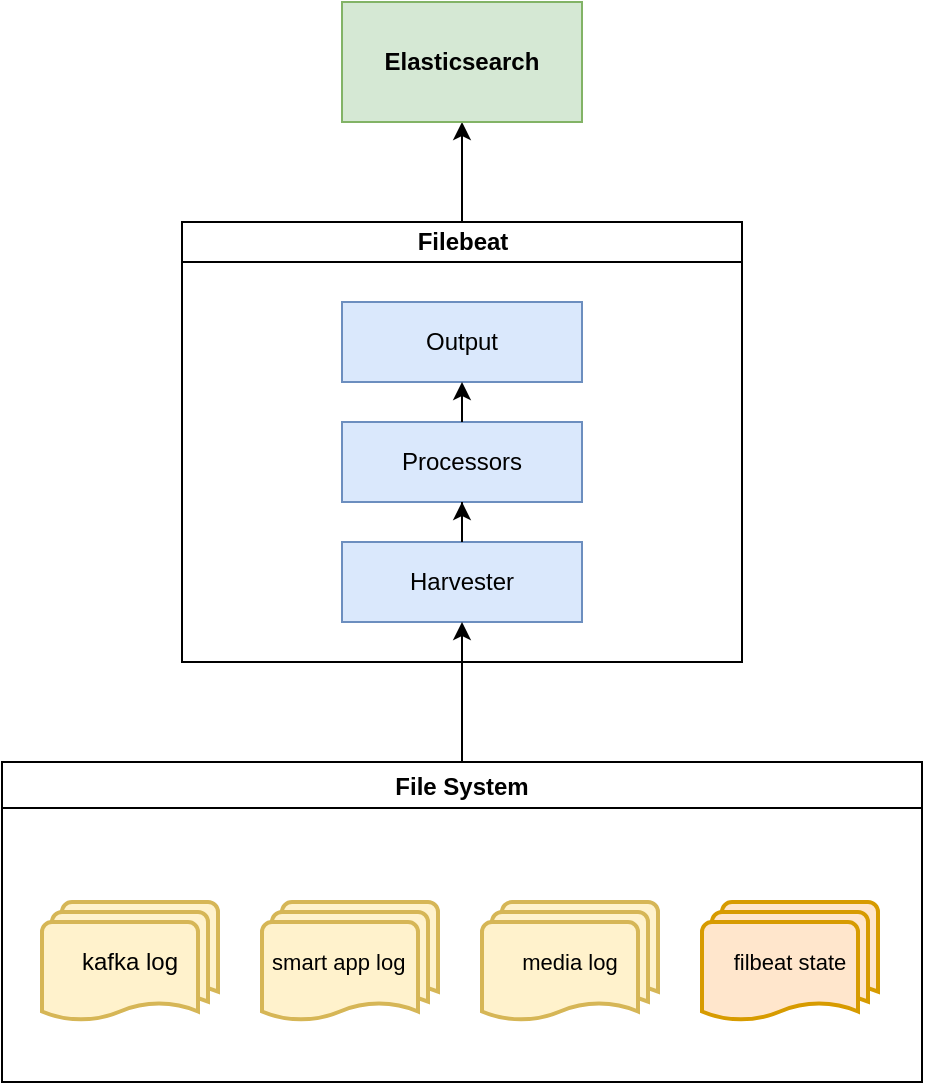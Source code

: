 <mxfile version="14.7.6" type="github">
  <diagram id="CCIx1nJYBqcQRO54KeJ1" name="Page-1">
    <mxGraphModel dx="1309" dy="789" grid="1" gridSize="10" guides="1" tooltips="1" connect="1" arrows="1" fold="1" page="1" pageScale="1" pageWidth="850" pageHeight="1100" math="0" shadow="0">
      <root>
        <mxCell id="0" />
        <mxCell id="1" parent="0" />
        <mxCell id="RWyGRk-tJpopODgYtM8n-37" style="edgeStyle=orthogonalEdgeStyle;rounded=0;orthogonalLoop=1;jettySize=auto;html=1;" parent="1" source="RWyGRk-tJpopODgYtM8n-21" edge="1">
          <mxGeometry relative="1" as="geometry">
            <mxPoint x="420" y="170" as="targetPoint" />
          </mxGeometry>
        </mxCell>
        <mxCell id="RWyGRk-tJpopODgYtM8n-21" value="Filebeat" style="swimlane;html=1;startSize=20;horizontal=1;containerType=tree;newEdgeStyle={&quot;edgeStyle&quot;:&quot;elbowEdgeStyle&quot;,&quot;startArrow&quot;:&quot;none&quot;,&quot;endArrow&quot;:&quot;none&quot;};" parent="1" vertex="1">
          <mxGeometry x="280" y="220" width="280" height="220" as="geometry" />
        </mxCell>
        <UserObject label="Output" treeRoot="1" id="RWyGRk-tJpopODgYtM8n-24">
          <mxCell style="whiteSpace=wrap;html=1;align=center;treeFolding=1;treeMoving=1;newEdgeStyle={&quot;edgeStyle&quot;:&quot;elbowEdgeStyle&quot;,&quot;startArrow&quot;:&quot;none&quot;,&quot;endArrow&quot;:&quot;none&quot;};fillColor=#dae8fc;strokeColor=#6c8ebf;" parent="RWyGRk-tJpopODgYtM8n-21" vertex="1">
            <mxGeometry x="80" y="40" width="120" height="40" as="geometry" />
          </mxCell>
        </UserObject>
        <UserObject label="Harvester" treeRoot="1" id="RWyGRk-tJpopODgYtM8n-29">
          <mxCell style="whiteSpace=wrap;html=1;align=center;treeFolding=1;treeMoving=1;newEdgeStyle={&quot;edgeStyle&quot;:&quot;elbowEdgeStyle&quot;,&quot;startArrow&quot;:&quot;none&quot;,&quot;endArrow&quot;:&quot;none&quot;};fillColor=#dae8fc;strokeColor=#6c8ebf;" parent="RWyGRk-tJpopODgYtM8n-21" vertex="1">
            <mxGeometry x="80" y="160" width="120" height="40" as="geometry" />
          </mxCell>
        </UserObject>
        <UserObject label="Processors" treeRoot="1" id="RWyGRk-tJpopODgYtM8n-28">
          <mxCell style="whiteSpace=wrap;html=1;align=center;treeFolding=1;treeMoving=1;newEdgeStyle={&quot;edgeStyle&quot;:&quot;elbowEdgeStyle&quot;,&quot;startArrow&quot;:&quot;none&quot;,&quot;endArrow&quot;:&quot;none&quot;};fillColor=#dae8fc;strokeColor=#6c8ebf;" parent="RWyGRk-tJpopODgYtM8n-21" vertex="1">
            <mxGeometry x="80" y="100" width="120" height="40" as="geometry" />
          </mxCell>
        </UserObject>
        <mxCell id="RWyGRk-tJpopODgYtM8n-31" style="edgeStyle=orthogonalEdgeStyle;rounded=0;orthogonalLoop=1;jettySize=auto;html=1;exitX=0.5;exitY=0;exitDx=0;exitDy=0;entryX=0.5;entryY=1;entryDx=0;entryDy=0;" parent="RWyGRk-tJpopODgYtM8n-21" source="RWyGRk-tJpopODgYtM8n-28" target="RWyGRk-tJpopODgYtM8n-24" edge="1">
          <mxGeometry relative="1" as="geometry" />
        </mxCell>
        <mxCell id="RWyGRk-tJpopODgYtM8n-32" style="edgeStyle=orthogonalEdgeStyle;rounded=0;orthogonalLoop=1;jettySize=auto;html=1;entryX=0.5;entryY=1;entryDx=0;entryDy=0;" parent="RWyGRk-tJpopODgYtM8n-21" source="RWyGRk-tJpopODgYtM8n-29" target="RWyGRk-tJpopODgYtM8n-28" edge="1">
          <mxGeometry relative="1" as="geometry" />
        </mxCell>
        <mxCell id="RWyGRk-tJpopODgYtM8n-40" value="&lt;b&gt;Elasticsearch&lt;/b&gt;" style="rounded=0;whiteSpace=wrap;html=1;fillColor=#d5e8d4;strokeColor=#82b366;" parent="1" vertex="1">
          <mxGeometry x="360" y="110" width="120" height="60" as="geometry" />
        </mxCell>
        <mxCell id="VPbj0Um9oFYfCWiC2QFQ-11" style="edgeStyle=orthogonalEdgeStyle;rounded=0;orthogonalLoop=1;jettySize=auto;html=1;entryX=0.5;entryY=1;entryDx=0;entryDy=0;" edge="1" parent="1" source="VPbj0Um9oFYfCWiC2QFQ-3" target="RWyGRk-tJpopODgYtM8n-29">
          <mxGeometry relative="1" as="geometry" />
        </mxCell>
        <mxCell id="VPbj0Um9oFYfCWiC2QFQ-3" value="File System" style="swimlane;" vertex="1" parent="1">
          <mxGeometry x="190" y="490" width="460" height="160" as="geometry" />
        </mxCell>
        <mxCell id="VPbj0Um9oFYfCWiC2QFQ-1" value="kafka log" style="strokeWidth=2;html=1;shape=mxgraph.flowchart.multi-document;whiteSpace=wrap;align=center;fillColor=#fff2cc;strokeColor=#d6b656;" vertex="1" parent="VPbj0Um9oFYfCWiC2QFQ-3">
          <mxGeometry x="20" y="70" width="88" height="60" as="geometry" />
        </mxCell>
        <mxCell id="VPbj0Um9oFYfCWiC2QFQ-2" value="&lt;font style=&quot;font-size: 11px&quot;&gt;&amp;nbsp;smart app log&lt;/font&gt;" style="strokeWidth=2;html=1;shape=mxgraph.flowchart.multi-document;whiteSpace=wrap;align=left;fillColor=#fff2cc;strokeColor=#d6b656;" vertex="1" parent="VPbj0Um9oFYfCWiC2QFQ-3">
          <mxGeometry x="130" y="70" width="88" height="60" as="geometry" />
        </mxCell>
        <mxCell id="VPbj0Um9oFYfCWiC2QFQ-4" value="&lt;span style=&quot;font-size: 11px&quot;&gt;media log&lt;/span&gt;" style="strokeWidth=2;html=1;shape=mxgraph.flowchart.multi-document;whiteSpace=wrap;align=center;fillColor=#fff2cc;strokeColor=#d6b656;" vertex="1" parent="VPbj0Um9oFYfCWiC2QFQ-3">
          <mxGeometry x="240" y="70" width="88" height="60" as="geometry" />
        </mxCell>
        <mxCell id="VPbj0Um9oFYfCWiC2QFQ-5" value="&lt;span style=&quot;font-size: 11px&quot;&gt;filbeat state&lt;/span&gt;" style="strokeWidth=2;html=1;shape=mxgraph.flowchart.multi-document;whiteSpace=wrap;align=center;fillColor=#ffe6cc;strokeColor=#d79b00;" vertex="1" parent="VPbj0Um9oFYfCWiC2QFQ-3">
          <mxGeometry x="350" y="70" width="88" height="60" as="geometry" />
        </mxCell>
      </root>
    </mxGraphModel>
  </diagram>
</mxfile>
